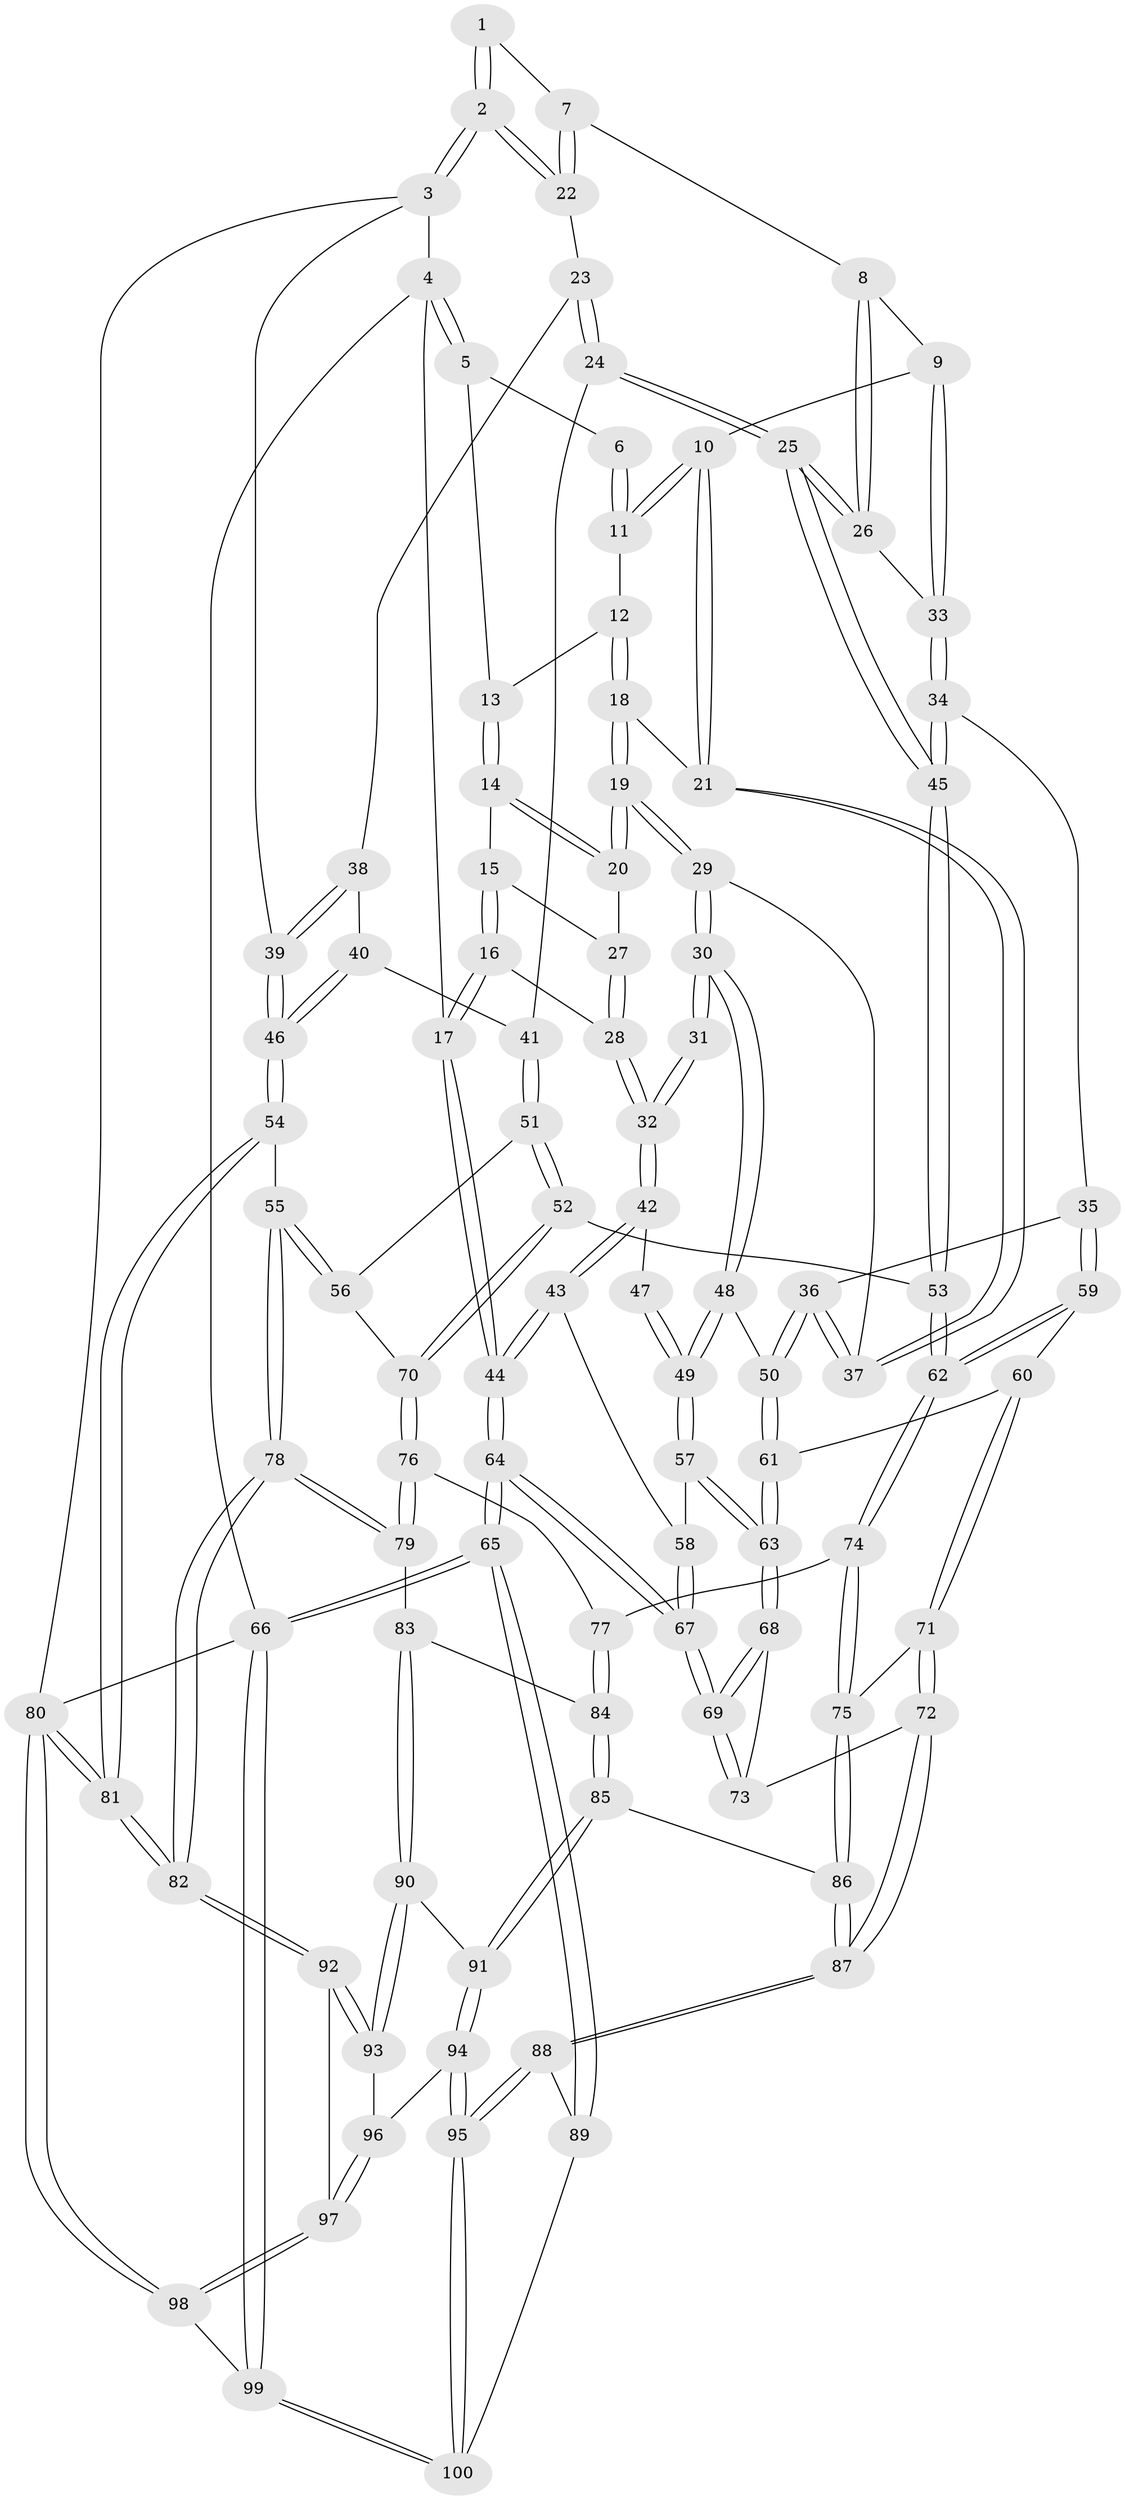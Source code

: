// coarse degree distribution, {2: 0.03333333333333333, 5: 0.3333333333333333, 6: 0.16666666666666666, 4: 0.3333333333333333, 3: 0.13333333333333333}
// Generated by graph-tools (version 1.1) at 2025/42/03/06/25 10:42:30]
// undirected, 100 vertices, 247 edges
graph export_dot {
graph [start="1"]
  node [color=gray90,style=filled];
  1 [pos="+0.6472018392326551+0"];
  2 [pos="+1+0"];
  3 [pos="+1+0"];
  4 [pos="+0+0"];
  5 [pos="+0.0649725473160381+0"];
  6 [pos="+0.44311046730589126+0"];
  7 [pos="+0.6624498158881729+0.04681813611165056"];
  8 [pos="+0.6390088750843109+0.0807504971872858"];
  9 [pos="+0.46652338274555716+0.1415548247853327"];
  10 [pos="+0.43323454951921403+0.12544185932703605"];
  11 [pos="+0.42841639730087794+0"];
  12 [pos="+0.268596267675763+0.09188132742091001"];
  13 [pos="+0.12699912364892157+0"];
  14 [pos="+0.12518370695723754+0.07146199109596914"];
  15 [pos="+0.04747262818058521+0.1552620656298852"];
  16 [pos="+0.02376433336162204+0.17624041661600565"];
  17 [pos="+0+0.19878315162468815"];
  18 [pos="+0.2795026934689532+0.12252898574022102"];
  19 [pos="+0.23389548462451415+0.18999638068123237"];
  20 [pos="+0.16369148786492552+0.14773608203910651"];
  21 [pos="+0.432981530827733+0.12565148588709493"];
  22 [pos="+0.7784190195881056+0.15452497191895653"];
  23 [pos="+0.7793773814910869+0.16755835765664026"];
  24 [pos="+0.6959748488408997+0.25156664623149155"];
  25 [pos="+0.6593960386460769+0.26591691667227896"];
  26 [pos="+0.6192743925543986+0.2198752318150236"];
  27 [pos="+0.1299083357679544+0.19090989715689402"];
  28 [pos="+0.10001258368201806+0.24262731856452732"];
  29 [pos="+0.2499706651763677+0.24463133133076734"];
  30 [pos="+0.24091340266900615+0.25837789577286013"];
  31 [pos="+0.18527472066543518+0.25837305442058056"];
  32 [pos="+0.10004854460722111+0.24278107191046358"];
  33 [pos="+0.5219112423763479+0.2029500731476375"];
  34 [pos="+0.4915513941539837+0.3219684836309333"];
  35 [pos="+0.4459214186415526+0.33356869276347717"];
  36 [pos="+0.3931653386842582+0.2998215883375164"];
  37 [pos="+0.3679948049070491+0.24597208956978725"];
  38 [pos="+0.8395917057792754+0.21327241766050448"];
  39 [pos="+1+0.3281506063696323"];
  40 [pos="+0.7950401803296078+0.28528548564746614"];
  41 [pos="+0.778517209595848+0.30375367883153503"];
  42 [pos="+0.07895429735912624+0.29626256229665904"];
  43 [pos="+0.04950849499610512+0.3496344677672785"];
  44 [pos="+0+0.34417756358675594"];
  45 [pos="+0.6277933698511927+0.3811923284789166"];
  46 [pos="+1+0.3296196327472326"];
  47 [pos="+0.14825626205910938+0.29498088689867863"];
  48 [pos="+0.23512600064759068+0.30294633146140426"];
  49 [pos="+0.17543071408316704+0.37972177076243746"];
  50 [pos="+0.3171601468999064+0.37877226473234055"];
  51 [pos="+0.7889146560970952+0.3245233506033857"];
  52 [pos="+0.6590316781315775+0.42784100318291957"];
  53 [pos="+0.6380375390644906+0.4161114965674397"];
  54 [pos="+1+0.34030473937892886"];
  55 [pos="+1+0.38362225927684446"];
  56 [pos="+0.9125999790228946+0.39094757663931495"];
  57 [pos="+0.15227083272905936+0.4149219307099784"];
  58 [pos="+0.1349708282520934+0.41228617908872384"];
  59 [pos="+0.43454729320491564+0.41022023597979895"];
  60 [pos="+0.3965640989877479+0.45461689583657233"];
  61 [pos="+0.31669234863074736+0.39500215967888014"];
  62 [pos="+0.5713195062761192+0.46784579204333765"];
  63 [pos="+0.2134850412170376+0.47869561010262834"];
  64 [pos="+0+0.8563349873134155"];
  65 [pos="+0+0.9996294815633306"];
  66 [pos="+0+1"];
  67 [pos="+0+0.817627854416848"];
  68 [pos="+0.21820793623679496+0.4944402186977873"];
  69 [pos="+0+0.7675586708212042"];
  70 [pos="+0.7096766820406145+0.46989086017098"];
  71 [pos="+0.39187546793984007+0.5527405830157649"];
  72 [pos="+0.3077568985678446+0.5871218801818239"];
  73 [pos="+0.2970806870786773+0.5811397603574154"];
  74 [pos="+0.5052885886457675+0.5734842701353858"];
  75 [pos="+0.49157122161547+0.5827977165666477"];
  76 [pos="+0.7133204184835825+0.4841978468102723"];
  77 [pos="+0.5989179160355828+0.5981537768687054"];
  78 [pos="+0.8293098217261776+0.6530204223241657"];
  79 [pos="+0.7781714163504131+0.6437176305505165"];
  80 [pos="+1+1"];
  81 [pos="+1+1"];
  82 [pos="+1+1"];
  83 [pos="+0.7565236185885396+0.6571863137210032"];
  84 [pos="+0.6510235055480486+0.6341635438577053"];
  85 [pos="+0.5231256965206695+0.7194427169431017"];
  86 [pos="+0.5054042319901925+0.6815036260051408"];
  87 [pos="+0.30471620025463686+0.7209408012818896"];
  88 [pos="+0.28815006191090614+0.7803801862019601"];
  89 [pos="+0.21893767825090246+0.808720804242554"];
  90 [pos="+0.6780380849922915+0.7657766384321877"];
  91 [pos="+0.5267041967548058+0.734935915663252"];
  92 [pos="+0.6972001929696092+0.8820889935218045"];
  93 [pos="+0.6926898456519417+0.8722566601465571"];
  94 [pos="+0.47828906206339733+0.8236610158396565"];
  95 [pos="+0.4113563243135066+0.8521338377822375"];
  96 [pos="+0.4965260671553788+0.8372905118497673"];
  97 [pos="+0.5914403664705051+0.9829675939741238"];
  98 [pos="+0.5254821768935009+1"];
  99 [pos="+0.39768805738979307+1"];
  100 [pos="+0.3996297659415996+1"];
  1 -- 2;
  1 -- 2;
  1 -- 7;
  2 -- 3;
  2 -- 3;
  2 -- 22;
  2 -- 22;
  3 -- 4;
  3 -- 39;
  3 -- 80;
  4 -- 5;
  4 -- 5;
  4 -- 17;
  4 -- 66;
  5 -- 6;
  5 -- 13;
  6 -- 11;
  6 -- 11;
  7 -- 8;
  7 -- 22;
  7 -- 22;
  8 -- 9;
  8 -- 26;
  8 -- 26;
  9 -- 10;
  9 -- 33;
  9 -- 33;
  10 -- 11;
  10 -- 11;
  10 -- 21;
  10 -- 21;
  11 -- 12;
  12 -- 13;
  12 -- 18;
  12 -- 18;
  13 -- 14;
  13 -- 14;
  14 -- 15;
  14 -- 20;
  14 -- 20;
  15 -- 16;
  15 -- 16;
  15 -- 27;
  16 -- 17;
  16 -- 17;
  16 -- 28;
  17 -- 44;
  17 -- 44;
  18 -- 19;
  18 -- 19;
  18 -- 21;
  19 -- 20;
  19 -- 20;
  19 -- 29;
  19 -- 29;
  20 -- 27;
  21 -- 37;
  21 -- 37;
  22 -- 23;
  23 -- 24;
  23 -- 24;
  23 -- 38;
  24 -- 25;
  24 -- 25;
  24 -- 41;
  25 -- 26;
  25 -- 26;
  25 -- 45;
  25 -- 45;
  26 -- 33;
  27 -- 28;
  27 -- 28;
  28 -- 32;
  28 -- 32;
  29 -- 30;
  29 -- 30;
  29 -- 37;
  30 -- 31;
  30 -- 31;
  30 -- 48;
  30 -- 48;
  31 -- 32;
  31 -- 32;
  32 -- 42;
  32 -- 42;
  33 -- 34;
  33 -- 34;
  34 -- 35;
  34 -- 45;
  34 -- 45;
  35 -- 36;
  35 -- 59;
  35 -- 59;
  36 -- 37;
  36 -- 37;
  36 -- 50;
  36 -- 50;
  38 -- 39;
  38 -- 39;
  38 -- 40;
  39 -- 46;
  39 -- 46;
  40 -- 41;
  40 -- 46;
  40 -- 46;
  41 -- 51;
  41 -- 51;
  42 -- 43;
  42 -- 43;
  42 -- 47;
  43 -- 44;
  43 -- 44;
  43 -- 58;
  44 -- 64;
  44 -- 64;
  45 -- 53;
  45 -- 53;
  46 -- 54;
  46 -- 54;
  47 -- 49;
  47 -- 49;
  48 -- 49;
  48 -- 49;
  48 -- 50;
  49 -- 57;
  49 -- 57;
  50 -- 61;
  50 -- 61;
  51 -- 52;
  51 -- 52;
  51 -- 56;
  52 -- 53;
  52 -- 70;
  52 -- 70;
  53 -- 62;
  53 -- 62;
  54 -- 55;
  54 -- 81;
  54 -- 81;
  55 -- 56;
  55 -- 56;
  55 -- 78;
  55 -- 78;
  56 -- 70;
  57 -- 58;
  57 -- 63;
  57 -- 63;
  58 -- 67;
  58 -- 67;
  59 -- 60;
  59 -- 62;
  59 -- 62;
  60 -- 61;
  60 -- 71;
  60 -- 71;
  61 -- 63;
  61 -- 63;
  62 -- 74;
  62 -- 74;
  63 -- 68;
  63 -- 68;
  64 -- 65;
  64 -- 65;
  64 -- 67;
  64 -- 67;
  65 -- 66;
  65 -- 66;
  65 -- 89;
  65 -- 89;
  66 -- 99;
  66 -- 99;
  66 -- 80;
  67 -- 69;
  67 -- 69;
  68 -- 69;
  68 -- 69;
  68 -- 73;
  69 -- 73;
  69 -- 73;
  70 -- 76;
  70 -- 76;
  71 -- 72;
  71 -- 72;
  71 -- 75;
  72 -- 73;
  72 -- 87;
  72 -- 87;
  74 -- 75;
  74 -- 75;
  74 -- 77;
  75 -- 86;
  75 -- 86;
  76 -- 77;
  76 -- 79;
  76 -- 79;
  77 -- 84;
  77 -- 84;
  78 -- 79;
  78 -- 79;
  78 -- 82;
  78 -- 82;
  79 -- 83;
  80 -- 81;
  80 -- 81;
  80 -- 98;
  80 -- 98;
  81 -- 82;
  81 -- 82;
  82 -- 92;
  82 -- 92;
  83 -- 84;
  83 -- 90;
  83 -- 90;
  84 -- 85;
  84 -- 85;
  85 -- 86;
  85 -- 91;
  85 -- 91;
  86 -- 87;
  86 -- 87;
  87 -- 88;
  87 -- 88;
  88 -- 89;
  88 -- 95;
  88 -- 95;
  89 -- 100;
  90 -- 91;
  90 -- 93;
  90 -- 93;
  91 -- 94;
  91 -- 94;
  92 -- 93;
  92 -- 93;
  92 -- 97;
  93 -- 96;
  94 -- 95;
  94 -- 95;
  94 -- 96;
  95 -- 100;
  95 -- 100;
  96 -- 97;
  96 -- 97;
  97 -- 98;
  97 -- 98;
  98 -- 99;
  99 -- 100;
  99 -- 100;
}
